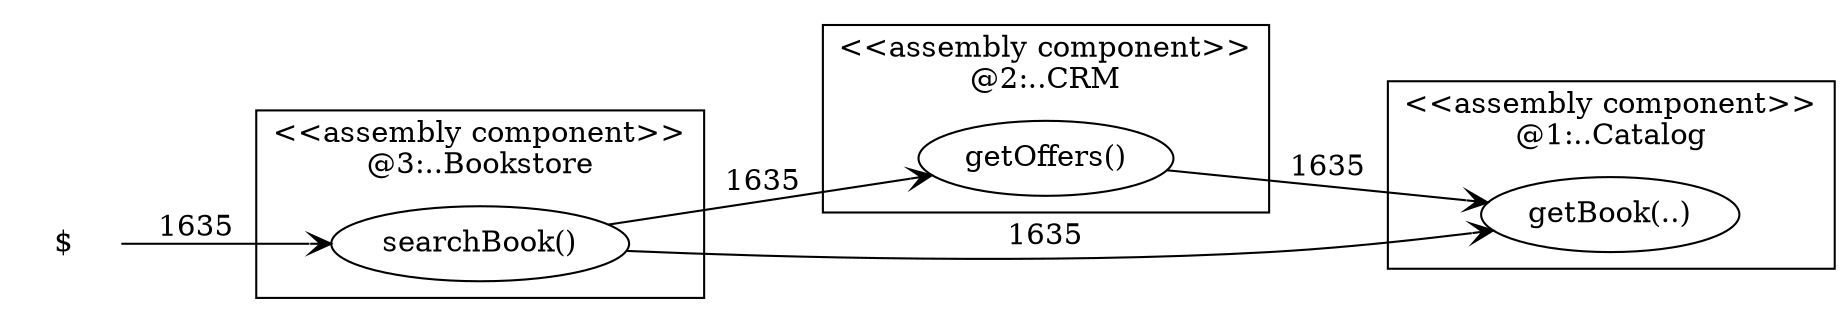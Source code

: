digraph G {
 rankdir=LR;
subgraph "cluster_component_3" {
 label = "<<assembly component>>\n@3:..Bookstore";
 shape = "box";
 style = "filled";
 fillcolor = "white";
"depNode_1" [label="searchBook()",shape="oval",style="filled",fillcolor="white"]
}
subgraph "cluster_component_2" {
 label = "<<assembly component>>\n@2:..CRM";
 shape = "box";
 style = "filled";
 fillcolor = "white";
"depNode_3" [label="getOffers()",shape="oval",style="filled",fillcolor="white"]
}
subgraph "cluster_component_1" {
 label = "<<assembly component>>\n@1:..Catalog";
 shape = "box";
 style = "filled";
 fillcolor = "white";
"depNode_2" [label="getBook(..)",shape="oval",style="filled",fillcolor="white"]
}
"depNode_0" [label="$",shape="none"]

depNode_0->depNode_1[label=1635, style="solid", arrowhead="open"]
depNode_1->depNode_2[label=1635, style="solid", arrowhead="open"]
depNode_1->depNode_3[label=1635, style="solid", arrowhead="open"]
depNode_3->depNode_2[label=1635, style="solid", arrowhead="open"]
}
